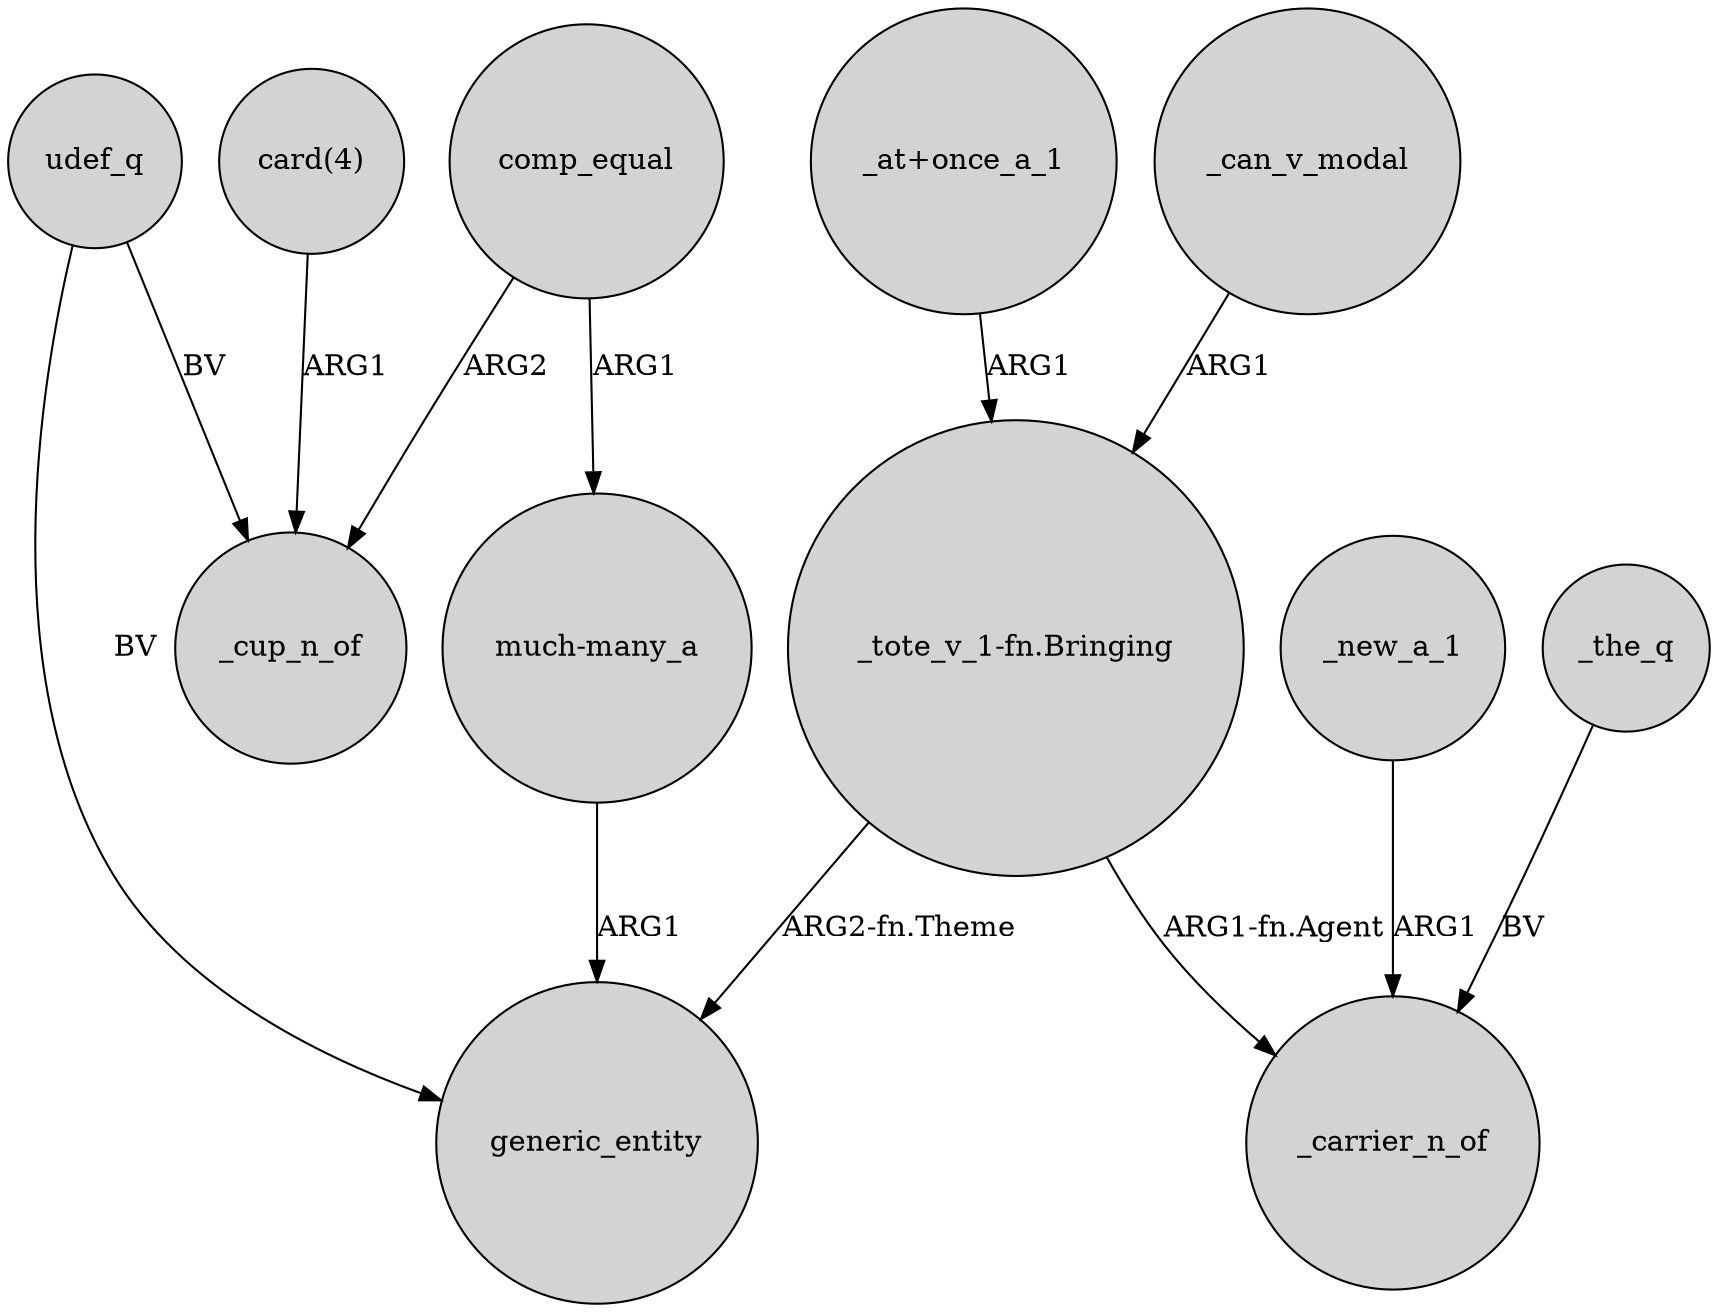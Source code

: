 digraph {
	node [shape=circle style=filled]
	_can_v_modal -> "_tote_v_1-fn.Bringing" [label=ARG1]
	"_tote_v_1-fn.Bringing" -> generic_entity [label="ARG2-fn.Theme"]
	udef_q -> _cup_n_of [label=BV]
	comp_equal -> "much-many_a" [label=ARG1]
	comp_equal -> _cup_n_of [label=ARG2]
	"_at+once_a_1" -> "_tote_v_1-fn.Bringing" [label=ARG1]
	_new_a_1 -> _carrier_n_of [label=ARG1]
	_the_q -> _carrier_n_of [label=BV]
	udef_q -> generic_entity [label=BV]
	"_tote_v_1-fn.Bringing" -> _carrier_n_of [label="ARG1-fn.Agent"]
	"much-many_a" -> generic_entity [label=ARG1]
	"card(4)" -> _cup_n_of [label=ARG1]
}
